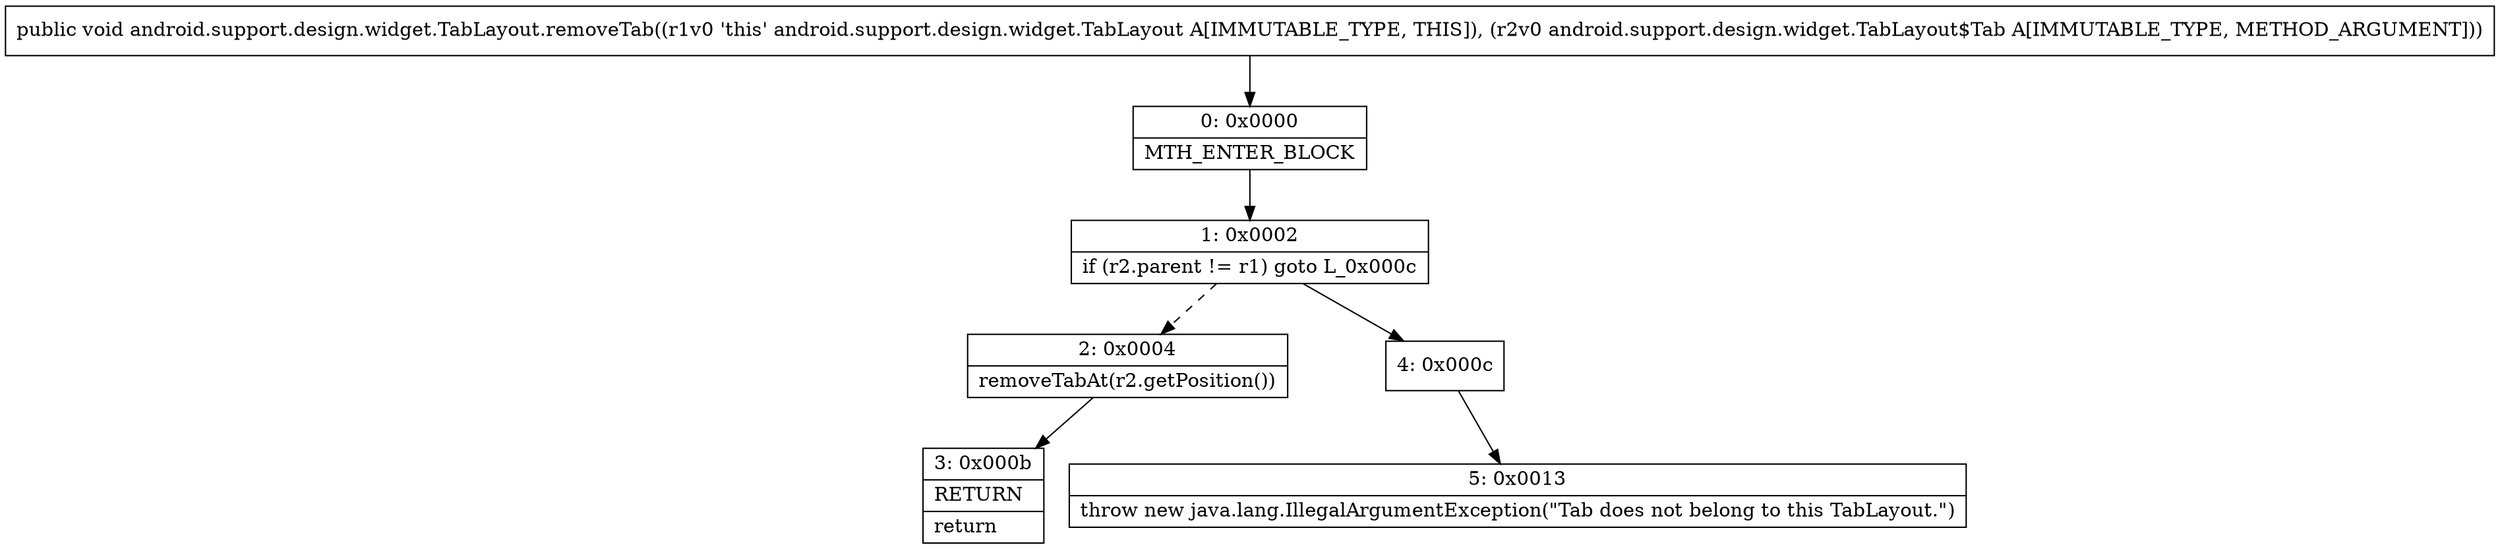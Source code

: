 digraph "CFG forandroid.support.design.widget.TabLayout.removeTab(Landroid\/support\/design\/widget\/TabLayout$Tab;)V" {
Node_0 [shape=record,label="{0\:\ 0x0000|MTH_ENTER_BLOCK\l}"];
Node_1 [shape=record,label="{1\:\ 0x0002|if (r2.parent != r1) goto L_0x000c\l}"];
Node_2 [shape=record,label="{2\:\ 0x0004|removeTabAt(r2.getPosition())\l}"];
Node_3 [shape=record,label="{3\:\ 0x000b|RETURN\l|return\l}"];
Node_4 [shape=record,label="{4\:\ 0x000c}"];
Node_5 [shape=record,label="{5\:\ 0x0013|throw new java.lang.IllegalArgumentException(\"Tab does not belong to this TabLayout.\")\l}"];
MethodNode[shape=record,label="{public void android.support.design.widget.TabLayout.removeTab((r1v0 'this' android.support.design.widget.TabLayout A[IMMUTABLE_TYPE, THIS]), (r2v0 android.support.design.widget.TabLayout$Tab A[IMMUTABLE_TYPE, METHOD_ARGUMENT])) }"];
MethodNode -> Node_0;
Node_0 -> Node_1;
Node_1 -> Node_2[style=dashed];
Node_1 -> Node_4;
Node_2 -> Node_3;
Node_4 -> Node_5;
}

